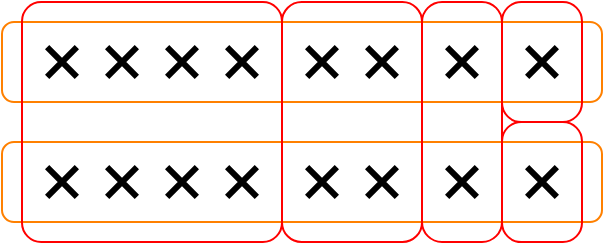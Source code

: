 <mxfile version="13.3.5" type="device"><diagram id="DWwNV4_TyRLVoNnODZ_Y" name="Page-1"><mxGraphModel dx="716" dy="419" grid="1" gridSize="10" guides="1" tooltips="1" connect="1" arrows="1" fold="1" page="1" pageScale="1" pageWidth="827" pageHeight="1169" math="0" shadow="0"><root><mxCell id="0"/><mxCell id="1" parent="0"/><mxCell id="oXo6onpXBDT0ffVS7qx7-1" value="" style="shape=cross;whiteSpace=wrap;html=1;fillColor=#000000;rotation=45;size=0.102;" vertex="1" parent="1"><mxGeometry x="240" y="300" width="20" height="20" as="geometry"/></mxCell><mxCell id="oXo6onpXBDT0ffVS7qx7-2" value="" style="shape=cross;whiteSpace=wrap;html=1;fillColor=#000000;rotation=45;size=0.102;" vertex="1" parent="1"><mxGeometry x="270" y="300" width="20" height="20" as="geometry"/></mxCell><mxCell id="oXo6onpXBDT0ffVS7qx7-3" value="" style="shape=cross;whiteSpace=wrap;html=1;fillColor=#000000;rotation=45;size=0.102;" vertex="1" parent="1"><mxGeometry x="300" y="300" width="20" height="20" as="geometry"/></mxCell><mxCell id="oXo6onpXBDT0ffVS7qx7-4" value="" style="shape=cross;whiteSpace=wrap;html=1;fillColor=#000000;rotation=45;size=0.102;" vertex="1" parent="1"><mxGeometry x="330" y="300" width="20" height="20" as="geometry"/></mxCell><mxCell id="oXo6onpXBDT0ffVS7qx7-5" value="" style="shape=cross;whiteSpace=wrap;html=1;fillColor=#000000;rotation=45;size=0.102;" vertex="1" parent="1"><mxGeometry x="370" y="300" width="20" height="20" as="geometry"/></mxCell><mxCell id="oXo6onpXBDT0ffVS7qx7-6" value="" style="shape=cross;whiteSpace=wrap;html=1;fillColor=#000000;rotation=45;size=0.102;" vertex="1" parent="1"><mxGeometry x="400" y="300" width="20" height="20" as="geometry"/></mxCell><mxCell id="oXo6onpXBDT0ffVS7qx7-7" value="" style="shape=cross;whiteSpace=wrap;html=1;fillColor=#000000;rotation=45;size=0.102;" vertex="1" parent="1"><mxGeometry x="440" y="300" width="20" height="20" as="geometry"/></mxCell><mxCell id="oXo6onpXBDT0ffVS7qx7-9" value="" style="shape=cross;whiteSpace=wrap;html=1;fillColor=#000000;rotation=45;size=0.102;" vertex="1" parent="1"><mxGeometry x="480" y="300" width="20" height="20" as="geometry"/></mxCell><mxCell id="oXo6onpXBDT0ffVS7qx7-10" value="" style="shape=cross;whiteSpace=wrap;html=1;fillColor=#000000;rotation=45;size=0.102;" vertex="1" parent="1"><mxGeometry x="240" y="360" width="20" height="20" as="geometry"/></mxCell><mxCell id="oXo6onpXBDT0ffVS7qx7-11" value="" style="shape=cross;whiteSpace=wrap;html=1;fillColor=#000000;rotation=45;size=0.102;" vertex="1" parent="1"><mxGeometry x="270" y="360" width="20" height="20" as="geometry"/></mxCell><mxCell id="oXo6onpXBDT0ffVS7qx7-12" value="" style="shape=cross;whiteSpace=wrap;html=1;fillColor=#000000;rotation=45;size=0.102;" vertex="1" parent="1"><mxGeometry x="300" y="360" width="20" height="20" as="geometry"/></mxCell><mxCell id="oXo6onpXBDT0ffVS7qx7-13" value="" style="shape=cross;whiteSpace=wrap;html=1;fillColor=#000000;rotation=45;size=0.102;" vertex="1" parent="1"><mxGeometry x="330" y="360" width="20" height="20" as="geometry"/></mxCell><mxCell id="oXo6onpXBDT0ffVS7qx7-14" value="" style="shape=cross;whiteSpace=wrap;html=1;fillColor=#000000;rotation=45;size=0.102;" vertex="1" parent="1"><mxGeometry x="370" y="360" width="20" height="20" as="geometry"/></mxCell><mxCell id="oXo6onpXBDT0ffVS7qx7-15" value="" style="shape=cross;whiteSpace=wrap;html=1;fillColor=#000000;rotation=45;size=0.102;" vertex="1" parent="1"><mxGeometry x="400" y="360" width="20" height="20" as="geometry"/></mxCell><mxCell id="oXo6onpXBDT0ffVS7qx7-16" value="" style="shape=cross;whiteSpace=wrap;html=1;fillColor=#000000;rotation=45;size=0.102;" vertex="1" parent="1"><mxGeometry x="440" y="360" width="20" height="20" as="geometry"/></mxCell><mxCell id="oXo6onpXBDT0ffVS7qx7-17" value="" style="shape=cross;whiteSpace=wrap;html=1;fillColor=#000000;rotation=45;size=0.102;" vertex="1" parent="1"><mxGeometry x="480" y="360" width="20" height="20" as="geometry"/></mxCell><mxCell id="oXo6onpXBDT0ffVS7qx7-18" value="" style="rounded=1;whiteSpace=wrap;html=1;fillColor=none;strokeColor=#FF8000;" vertex="1" parent="1"><mxGeometry x="220" y="290" width="300" height="40" as="geometry"/></mxCell><mxCell id="oXo6onpXBDT0ffVS7qx7-19" value="" style="rounded=1;whiteSpace=wrap;html=1;fillColor=none;strokeColor=#FF8000;" vertex="1" parent="1"><mxGeometry x="220" y="350" width="300" height="40" as="geometry"/></mxCell><mxCell id="oXo6onpXBDT0ffVS7qx7-20" value="" style="rounded=1;whiteSpace=wrap;html=1;fillColor=none;strokeColor=#FF0000;arcSize=8;" vertex="1" parent="1"><mxGeometry x="230" y="280" width="130" height="120" as="geometry"/></mxCell><mxCell id="oXo6onpXBDT0ffVS7qx7-21" value="" style="rounded=1;whiteSpace=wrap;html=1;fillColor=none;strokeColor=#FF0000;arcSize=14;" vertex="1" parent="1"><mxGeometry x="360" y="280" width="70" height="120" as="geometry"/></mxCell><mxCell id="oXo6onpXBDT0ffVS7qx7-26" value="" style="rounded=1;whiteSpace=wrap;html=1;fillColor=none;strokeColor=#FF0000;arcSize=25;" vertex="1" parent="1"><mxGeometry x="430" y="280" width="40" height="120" as="geometry"/></mxCell><mxCell id="oXo6onpXBDT0ffVS7qx7-27" value="" style="rounded=1;whiteSpace=wrap;html=1;fillColor=none;strokeColor=#FF0000;arcSize=24;" vertex="1" parent="1"><mxGeometry x="470" y="280" width="40" height="60" as="geometry"/></mxCell><mxCell id="oXo6onpXBDT0ffVS7qx7-28" value="" style="rounded=1;whiteSpace=wrap;html=1;fillColor=none;strokeColor=#FF0000;arcSize=24;" vertex="1" parent="1"><mxGeometry x="470" y="340" width="40" height="60" as="geometry"/></mxCell></root></mxGraphModel></diagram></mxfile>